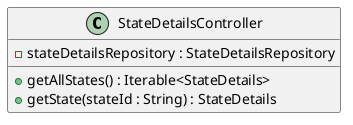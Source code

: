 @startuml

class StateDetailsController {
    - stateDetailsRepository : StateDetailsRepository

    + getAllStates() : Iterable<StateDetails>
    + getState(stateId : String) : StateDetails
}

@enduml
